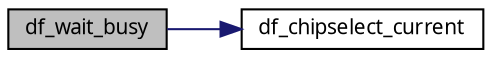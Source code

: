 digraph G
{
  edge [fontname="FreeSans.ttf",fontsize=10,labelfontname="FreeSans.ttf",labelfontsize=10];
  node [fontname="FreeSans.ttf",fontsize=10,shape=record];
  rankdir=LR;
  Node1 [label="df_wait_busy",height=0.2,width=0.4,color="black", fillcolor="grey75", style="filled" fontcolor="black"];
  Node1 -> Node2 [color="midnightblue",fontsize=10,style="solid",fontname="FreeSans.ttf"];
  Node2 [label="df_chipselect_current",height=0.2,width=0.4,color="black", fillcolor="white", style="filled",URL="$a00034.html#a5ce3b7c55df296782fa748c782c70cf",tooltip="This function physically selects the current addressed memory."];
}

